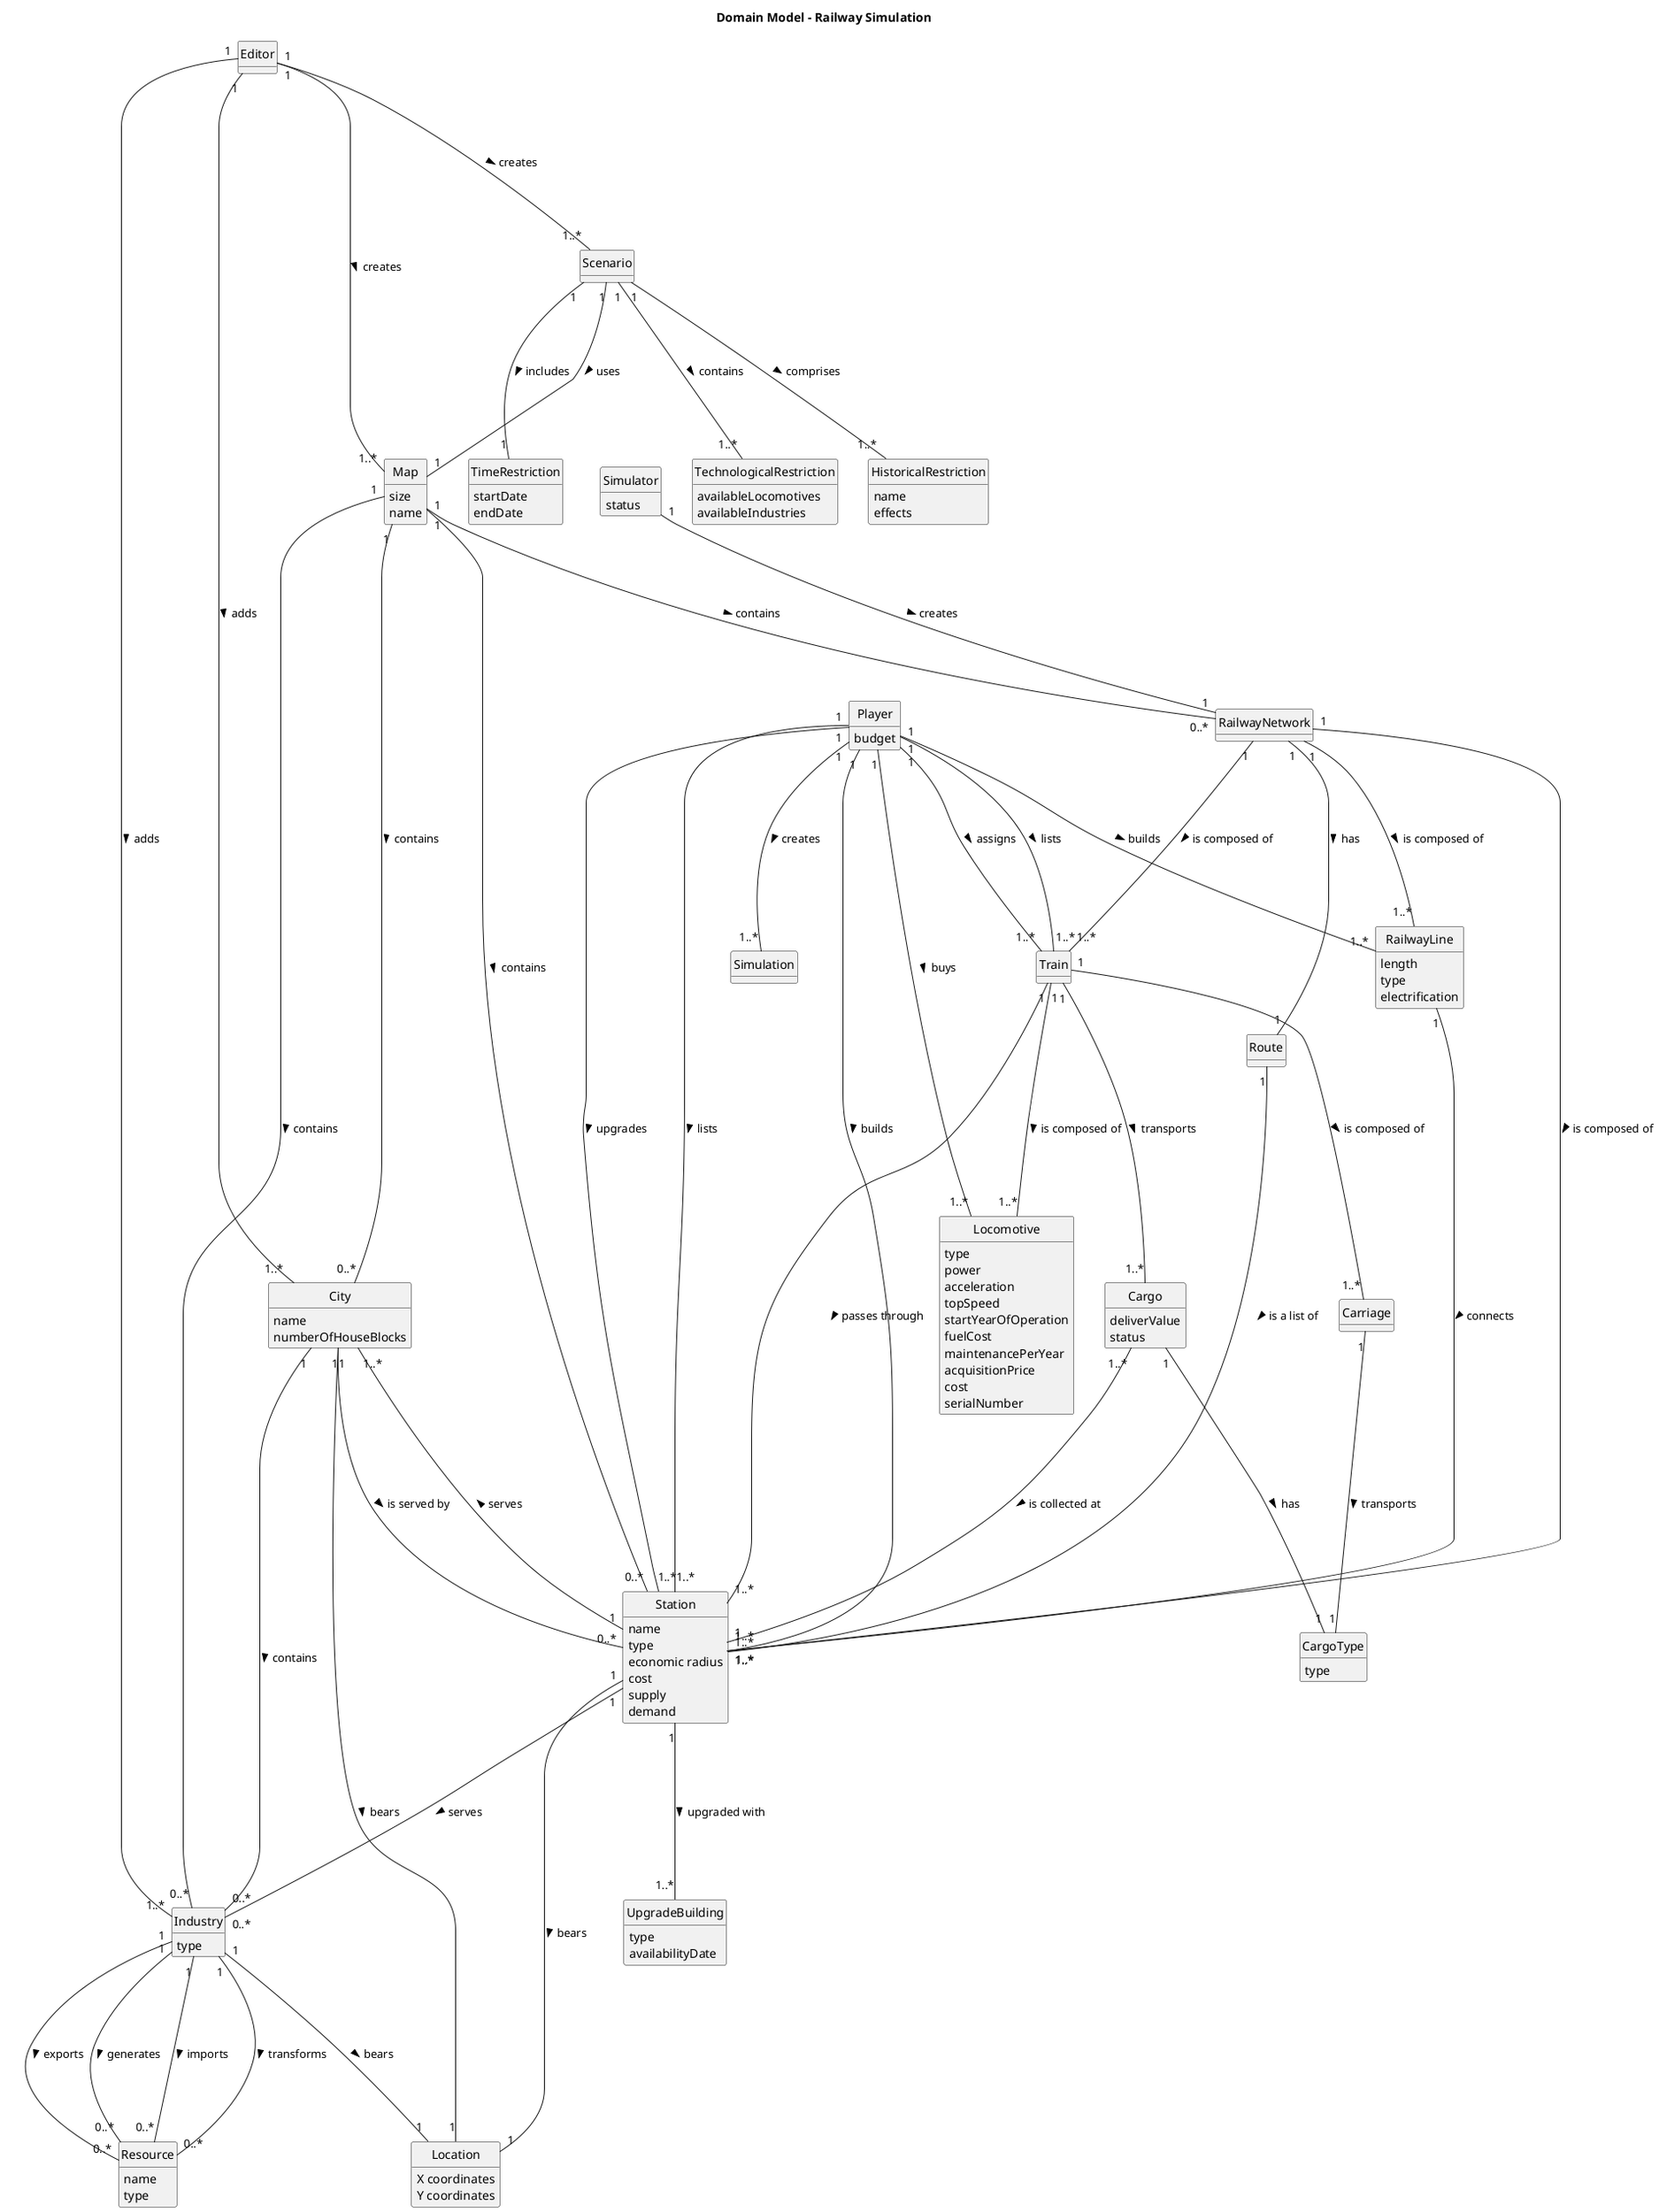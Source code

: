 @startuml

skinparam monochrome true
skinparam packageStyle rectangle
skinparam shadowing false
skinparam classAttributeIconSize 0
hide circle
hide methods

title Domain Model - Railway Simulation

class Map {
size
name
}

class City {
   name
   numberOfHouseBlocks
}

class Location{
X coordinates
Y coordinates
}

class Industry{
type
}

class Resource{
name
type
}

class Scenario{
}

class TimeRestriction{
    startDate
    endDate
}

class TechnologicalRestriction{
    availableLocomotives
    availableIndustries
}

class HistoricalRestriction{
    name
    effects
}

class Simulator{
status
}

class RailwayNetwork{
}

class Station{
name
type
economic radius
cost
supply
demand
}

class Train{
}

class Route{
}

class Cargo{
deliverValue
status
}

class CargoType{
type
}

class RailwayLine{
length
type
electrification
}

class Locomotive{
type
power
acceleration
topSpeed
startYearOfOperation
fuelCost
maintenancePerYear
acquisitionPrice
cost
serialNumber
}

class Carriage{
}

class UpgradeBuilding{
type
availabilityDate
}

class Editor{
}

class Player{
budget
}


Map "1" ---- "0..*" City : contains >
Map "1" ---- "0..*" RailwayNetwork : contains >
Scenario "1" ---- "1" Map : uses >
Map "1" ---- "0..*" Station : contains >
Map "1" ---- "0..*" Industry : contains >
City "1" ---- "1" Location : bears >
Industry "1" ---- "1" Location : bears >
Station "1" ---- "1" Location : bears >
City "1" ---- "0..*" Station : is served by >
City "1" ---- "0..*" Industry : contains >
Industry "1" ---- "0..*" Resource : generates >
Industry "1" ---- "0..*" Resource : transforms >
Industry "1" ---- "0..*" Resource : imports >
Industry "1" ---- "0..*" Resource : exports >
Scenario "1" ---- "1" TimeRestriction : includes >
Scenario "1" ---- "1..*" TechnologicalRestriction : contains >
Scenario "1" ---- "1..*" HistoricalRestriction : comprises >
Simulator "1" ---- "1" RailwayNetwork : creates >
RailwayNetwork "1" ---- "1..*" Station : is composed of >
Station "1" ---- "1..*" City : serves >
Station "1" ---- "0..*" Industry : serves >
RailwayNetwork "1" ---- "1..*" RailwayLine : is composed of >
RailwayNetwork "1" ---- "1..*" Train : is composed of >
Train "1" ---- "1..*" Cargo : transports >
RailwayNetwork "1" ---- "1" Route : has >
Cargo "1..*" ---- "1" Station : is collected at >
Cargo "1" ---- "1" CargoType : has >
Station "1" ---- "1..*" UpgradeBuilding : upgraded with >
RailwayLine "1" ---- "1..*" Station : connects >
Train "1" ---- "1..*" Locomotive : is composed of >
Train "1" ---- "1..*" Carriage : is composed of >
Carriage "1" ---- "1" CargoType : transports >
Train "1" ---- "1..*" Station : passes through >
Route "1" ---- "1..*" Station : is a list of >
Editor "1" ---- "1..*" Map : creates >
Editor "1" ---- "1..*" Industry : adds >
Editor "1" ---- "1..*" City : adds >
Editor "1" ---- "1..*" Scenario : creates >
Player "1" ---- "1..*" Station : builds >
Player "1" ---- "1..*" Station : upgrades >
Player "1" ---- "1..*" Station : lists >
Player "1" ---- "1..*" RailwayLine : builds >
Player "1" ---- "1..*" Locomotive : buys >
Player "1" ---- "1..*" Train : assigns >
Player "1" ---- "1..*" Train : lists >
Player "1" ---- "1..*" Simulation : creates >


@enduml